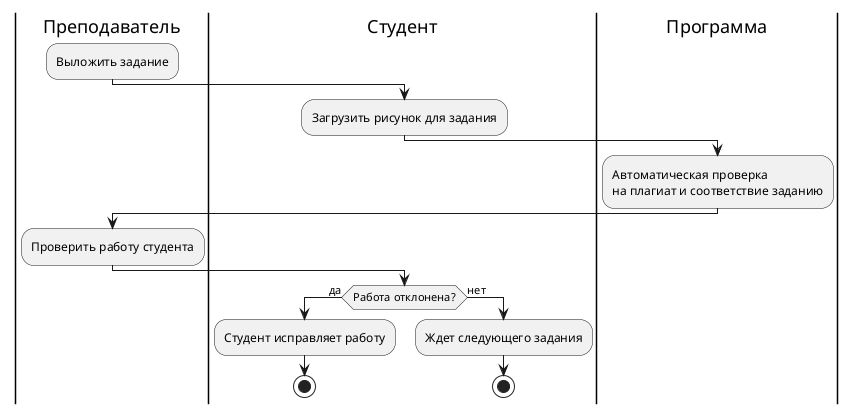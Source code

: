 @startuml
|Преподаватель|
:Выложить задание;
|Студент|
:Загрузить рисунок для задания;
|Программа|
:Автоматическая проверка\nна плагиат и соответствие заданию;
|Преподаватель|
:Проверить работу студента;
|Студент|
if (Работа отклонена?) then (да)
  :Студент исправляет работу;
  stop
else (нет)
    :Ждет следующего задания;
  stop
endif

@enduml
